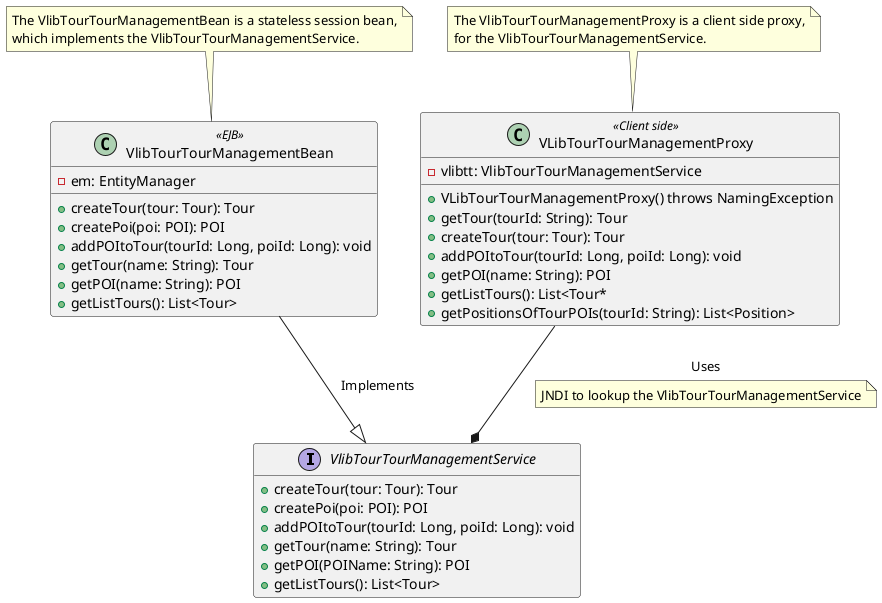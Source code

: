 @startuml VlibTourTourManagementSystem_Diagram

hide empty members

skinparam Linetype polyline

interface VlibTourTourManagementService {
    +createTour(tour: Tour): Tour
    +createPoi(poi: POI): POI
    +addPOItoTour(tourId: Long, poiId: Long): void
    +getTour(name: String): Tour
    +getPOI(POIName: String): POI
    +getListTours(): List<Tour>
}

class VlibTourTourManagementBean <<EJB>> {
    -em: EntityManager
    +createTour(tour: Tour): Tour
    +createPoi(poi: POI): POI
    +addPOItoTour(tourId: Long, poiId: Long): void
    +getTour(name: String): Tour
    +getPOI(name: String): POI
    +getListTours(): List<Tour>
}

class VLibTourTourManagementProxy <<Client side>> {
    -vlibtt: VlibTourTourManagementService
    +VLibTourTourManagementProxy() throws NamingException
    +getTour(tourId: String): Tour
    +createTour(tour: Tour): Tour
    +addPOItoTour(tourId: Long, poiId: Long): void
    +getPOI(name: String): POI
    +getListTours(): List<Tour*
    +getPositionsOfTourPOIs(tourId: String): List<Position>
}


VlibTourTourManagementBean --|> VlibTourTourManagementService: Implements
VLibTourTourManagementProxy --* VlibTourTourManagementService: Uses

note on link
    JNDI to lookup the VlibTourTourManagementService
end note


note top of VLibTourTourManagementProxy
    The VlibTourTourManagementProxy is a client side proxy,
    for the VlibTourTourManagementService.
end note

note top of VlibTourTourManagementBean
    The VlibTourTourManagementBean is a stateless session bean,
    which implements the VlibTourTourManagementService.
end note

@enduml
